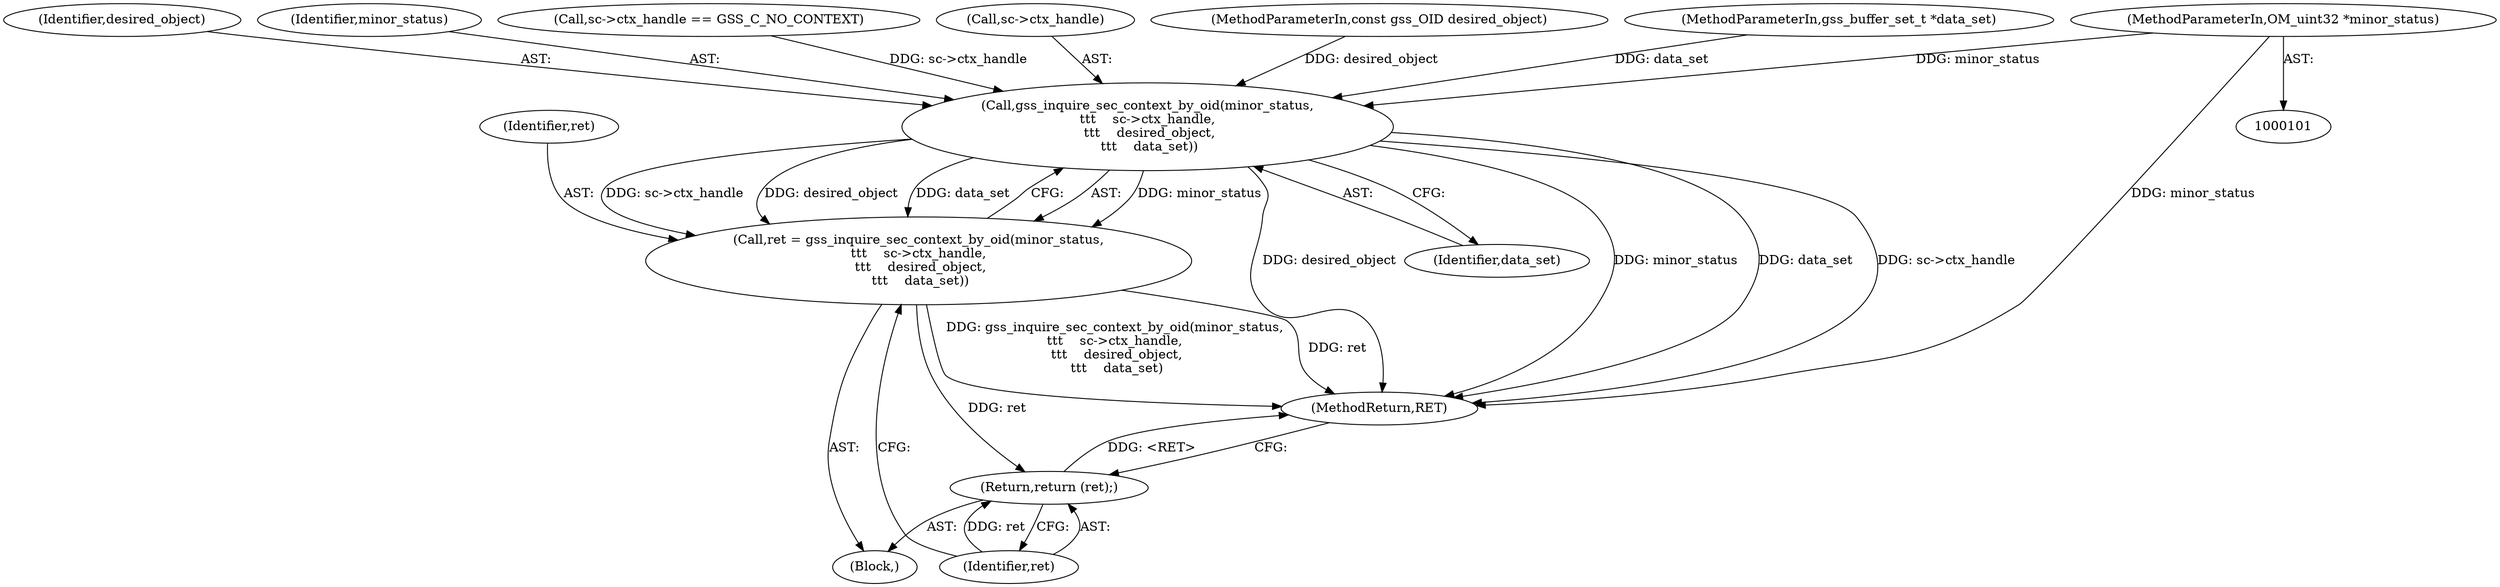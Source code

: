 digraph "0_krb5_b51b33f2bc5d1497ddf5bd107f791c101695000d_14@pointer" {
"1000102" [label="(MethodParameterIn,OM_uint32 *minor_status)"];
"1000124" [label="(Call,gss_inquire_sec_context_by_oid(minor_status,\n\t\t\t    sc->ctx_handle,\n \t\t\t    desired_object,\n \t\t\t    data_set))"];
"1000122" [label="(Call,ret = gss_inquire_sec_context_by_oid(minor_status,\n\t\t\t    sc->ctx_handle,\n \t\t\t    desired_object,\n \t\t\t    data_set))"];
"1000131" [label="(Return,return (ret);)"];
"1000124" [label="(Call,gss_inquire_sec_context_by_oid(minor_status,\n\t\t\t    sc->ctx_handle,\n \t\t\t    desired_object,\n \t\t\t    data_set))"];
"1000115" [label="(Call,sc->ctx_handle == GSS_C_NO_CONTEXT)"];
"1000131" [label="(Return,return (ret);)"];
"1000102" [label="(MethodParameterIn,OM_uint32 *minor_status)"];
"1000106" [label="(Block,)"];
"1000132" [label="(Identifier,ret)"];
"1000126" [label="(Call,sc->ctx_handle)"];
"1000104" [label="(MethodParameterIn,const gss_OID desired_object)"];
"1000105" [label="(MethodParameterIn,gss_buffer_set_t *data_set)"];
"1000129" [label="(Identifier,desired_object)"];
"1000125" [label="(Identifier,minor_status)"];
"1000123" [label="(Identifier,ret)"];
"1000133" [label="(MethodReturn,RET)"];
"1000122" [label="(Call,ret = gss_inquire_sec_context_by_oid(minor_status,\n\t\t\t    sc->ctx_handle,\n \t\t\t    desired_object,\n \t\t\t    data_set))"];
"1000130" [label="(Identifier,data_set)"];
"1000102" -> "1000101"  [label="AST: "];
"1000102" -> "1000133"  [label="DDG: minor_status"];
"1000102" -> "1000124"  [label="DDG: minor_status"];
"1000124" -> "1000122"  [label="AST: "];
"1000124" -> "1000130"  [label="CFG: "];
"1000125" -> "1000124"  [label="AST: "];
"1000126" -> "1000124"  [label="AST: "];
"1000129" -> "1000124"  [label="AST: "];
"1000130" -> "1000124"  [label="AST: "];
"1000122" -> "1000124"  [label="CFG: "];
"1000124" -> "1000133"  [label="DDG: minor_status"];
"1000124" -> "1000133"  [label="DDG: data_set"];
"1000124" -> "1000133"  [label="DDG: sc->ctx_handle"];
"1000124" -> "1000133"  [label="DDG: desired_object"];
"1000124" -> "1000122"  [label="DDG: minor_status"];
"1000124" -> "1000122"  [label="DDG: sc->ctx_handle"];
"1000124" -> "1000122"  [label="DDG: desired_object"];
"1000124" -> "1000122"  [label="DDG: data_set"];
"1000115" -> "1000124"  [label="DDG: sc->ctx_handle"];
"1000104" -> "1000124"  [label="DDG: desired_object"];
"1000105" -> "1000124"  [label="DDG: data_set"];
"1000122" -> "1000106"  [label="AST: "];
"1000123" -> "1000122"  [label="AST: "];
"1000132" -> "1000122"  [label="CFG: "];
"1000122" -> "1000133"  [label="DDG: ret"];
"1000122" -> "1000133"  [label="DDG: gss_inquire_sec_context_by_oid(minor_status,\n\t\t\t    sc->ctx_handle,\n \t\t\t    desired_object,\n \t\t\t    data_set)"];
"1000122" -> "1000131"  [label="DDG: ret"];
"1000131" -> "1000106"  [label="AST: "];
"1000131" -> "1000132"  [label="CFG: "];
"1000132" -> "1000131"  [label="AST: "];
"1000133" -> "1000131"  [label="CFG: "];
"1000131" -> "1000133"  [label="DDG: <RET>"];
"1000132" -> "1000131"  [label="DDG: ret"];
}
